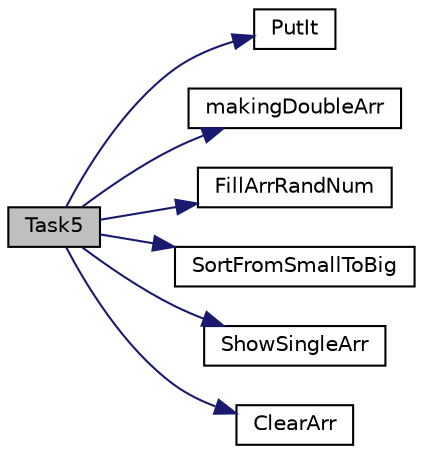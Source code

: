 digraph "Task5"
{
  edge [fontname="Helvetica",fontsize="10",labelfontname="Helvetica",labelfontsize="10"];
  node [fontname="Helvetica",fontsize="10",shape=record];
  rankdir="LR";
  Node1 [label="Task5",height=0.2,width=0.4,color="black", fillcolor="grey75", style="filled", fontcolor="black"];
  Node1 -> Node2 [color="midnightblue",fontsize="10",style="solid",fontname="Helvetica"];
  Node2 [label="PutIt",height=0.2,width=0.4,color="black", fillcolor="white", style="filled",URL="$test_lab09_8cpp.html#ae48a96cb5e7bce0809ce0e879e4ea4e9"];
  Node1 -> Node3 [color="midnightblue",fontsize="10",style="solid",fontname="Helvetica"];
  Node3 [label="makingDoubleArr",height=0.2,width=0.4,color="black", fillcolor="white", style="filled",URL="$_ops_with_array_8cpp.html#a002e4cd5dc8b13c850a45a9094f24cf5",tooltip="Добавляємо адреса для значення двумірних масивів "];
  Node1 -> Node4 [color="midnightblue",fontsize="10",style="solid",fontname="Helvetica"];
  Node4 [label="FillArrRandNum",height=0.2,width=0.4,color="black", fillcolor="white", style="filled",URL="$_ops_with_array_8cpp.html#af6a20faa2d4c3626bd95edb75df41e4c",tooltip="Заповнюємо двумірний масив "];
  Node1 -> Node5 [color="midnightblue",fontsize="10",style="solid",fontname="Helvetica"];
  Node5 [label="SortFromSmallToBig",height=0.2,width=0.4,color="black", fillcolor="white", style="filled",URL="$_ops_with_array_8cpp.html#a75a29c3fa2671f3d198f5a70965a92de",tooltip="Сортируємо за возрастанням одномірний масив "];
  Node1 -> Node6 [color="midnightblue",fontsize="10",style="solid",fontname="Helvetica"];
  Node6 [label="ShowSingleArr",height=0.2,width=0.4,color="black", fillcolor="white", style="filled",URL="$_ops_with_array_8cpp.html#ad98741d6373f2077be85f40720d97a51"];
  Node1 -> Node7 [color="midnightblue",fontsize="10",style="solid",fontname="Helvetica"];
  Node7 [label="ClearArr",height=0.2,width=0.4,color="black", fillcolor="white", style="filled",URL="$_ops_with_array_8cpp.html#a9c52eb906fac8dc0d43249b2e83e219d",tooltip="Очищаєм пам&#39;ять від масиву "];
}
